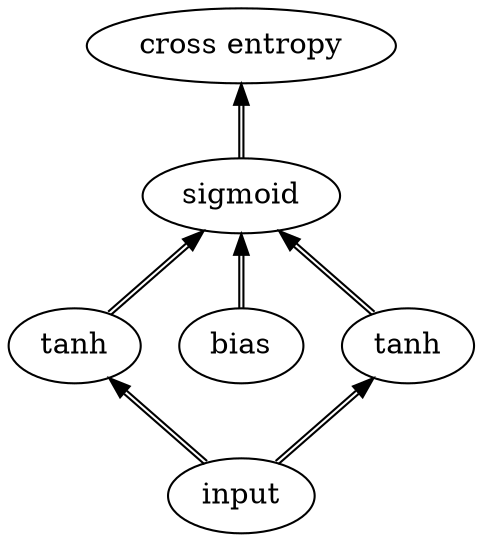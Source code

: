 digraph G {
    aize ="4,4";
    Cross_Entropy [label="cross entropy"][group=g1];
    Sigmoid1 [label="sigmoid"];
    tanh1 [label="tanh"];
    bias [label="bias"];
    tanh2 [label="tanh"];
    input [group=g1];
    Cross_Entropy -> Sigmoid1 [dir=back color="black:black"];
    Sigmoid1 -> bias [dir=back color="black:black"];
    Sigmoid1 -> tanh1 [dir=back color="black:black"];
    Sigmoid1 -> tanh2 [dir=back color="black:black"];
    tanh1 -> input [dir=back color="black:black"];
    tanh2 -> input [dir=back color="black:black"];
  }
